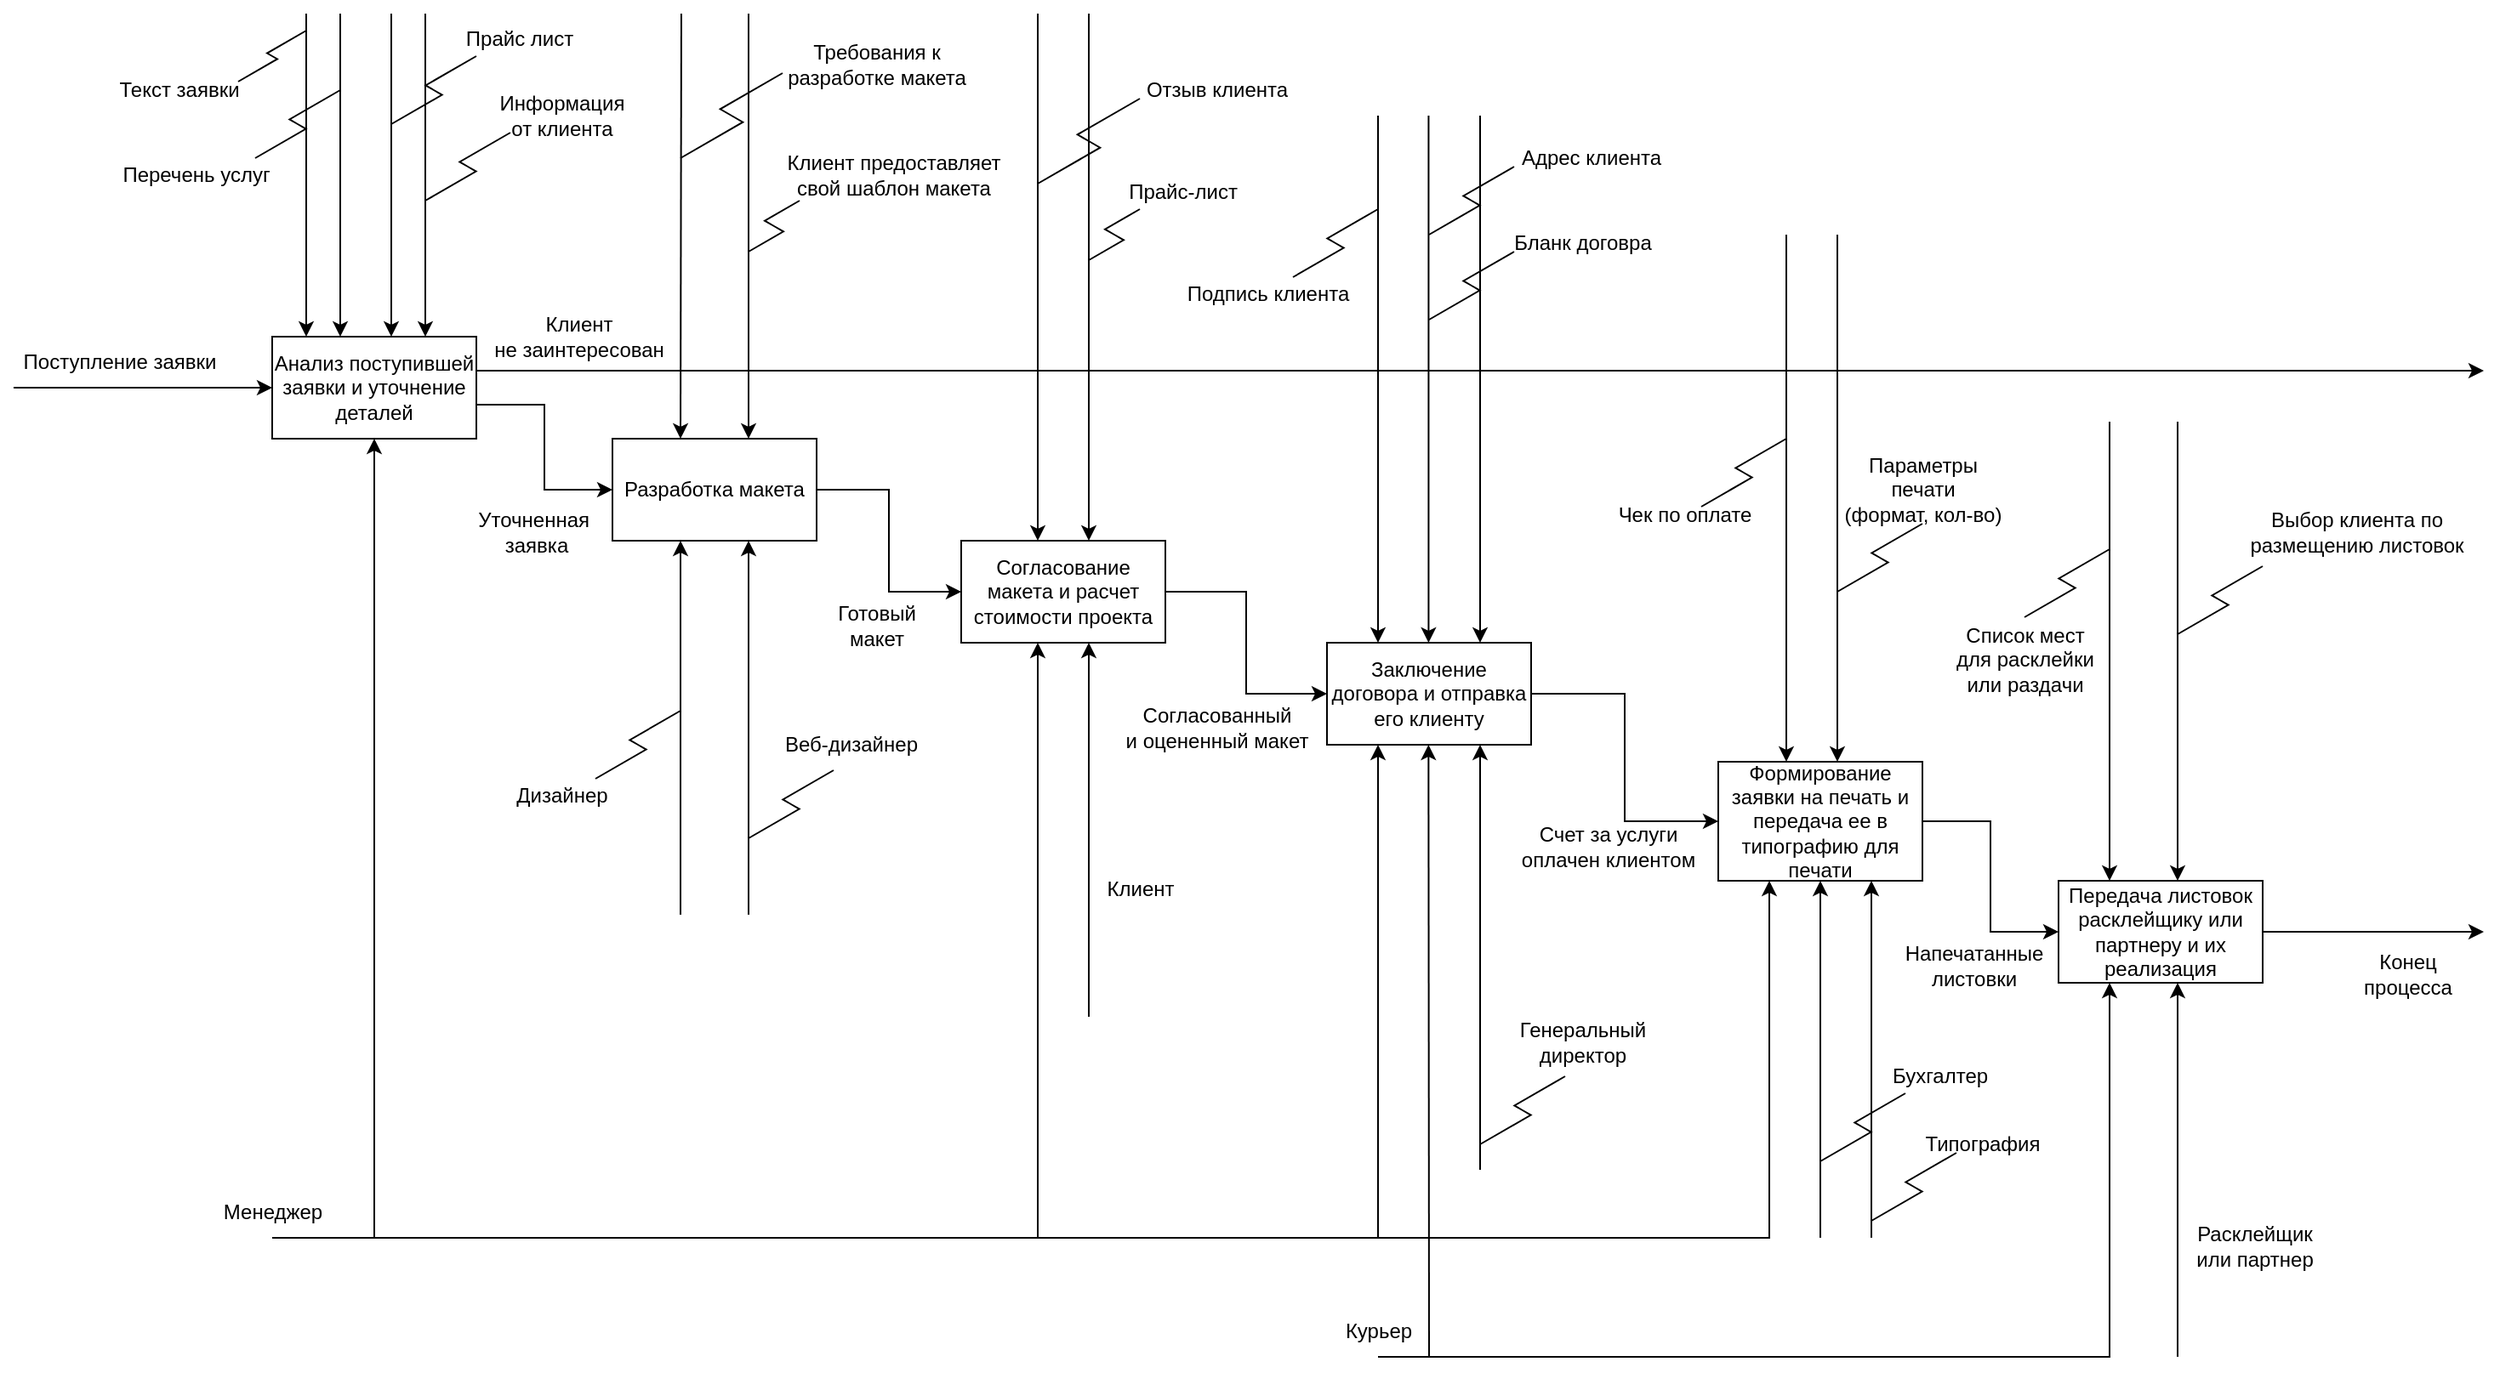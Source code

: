 <mxfile version="20.5.1" type="github">
  <diagram id="Z3YpefpALJKiG02oCOf4" name="Страница 1">
    <mxGraphModel dx="2462" dy="1114" grid="1" gridSize="10" guides="1" tooltips="1" connect="1" arrows="1" fold="1" page="0" pageScale="1" pageWidth="827" pageHeight="1169" background="none" math="0" shadow="0">
      <root>
        <mxCell id="0" />
        <mxCell id="1" parent="0" />
        <mxCell id="GA9Ji7znZBDUHj4Bno0P-64" style="edgeStyle=orthogonalEdgeStyle;rounded=0;orthogonalLoop=1;jettySize=auto;html=1;entryX=0;entryY=0.5;entryDx=0;entryDy=0;" edge="1" parent="1" source="_HBrN63vwbaxgo4OwAKq-1" target="_HBrN63vwbaxgo4OwAKq-31">
          <mxGeometry relative="1" as="geometry">
            <Array as="points">
              <mxPoint x="260" y="310" />
              <mxPoint x="260" y="360" />
            </Array>
          </mxGeometry>
        </mxCell>
        <mxCell id="_HBrN63vwbaxgo4OwAKq-1" value="Анализ поступившей заявки и уточнение деталей" style="rounded=0;whiteSpace=wrap;html=1;" parent="1" vertex="1">
          <mxGeometry x="100" y="270" width="120" height="60" as="geometry" />
        </mxCell>
        <mxCell id="_HBrN63vwbaxgo4OwAKq-2" value="" style="endArrow=classic;html=1;rounded=0;entryX=0.5;entryY=1;entryDx=0;entryDy=0;" parent="1" target="_HBrN63vwbaxgo4OwAKq-1" edge="1">
          <mxGeometry width="50" height="50" relative="1" as="geometry">
            <mxPoint x="160" y="800" as="sourcePoint" />
            <mxPoint x="170" y="500" as="targetPoint" />
          </mxGeometry>
        </mxCell>
        <mxCell id="_HBrN63vwbaxgo4OwAKq-3" value="Менеджер" style="text;html=1;align=center;verticalAlign=middle;resizable=0;points=[];autosize=1;strokeColor=none;fillColor=none;" parent="1" vertex="1">
          <mxGeometry x="60" y="770" width="80" height="30" as="geometry" />
        </mxCell>
        <mxCell id="_HBrN63vwbaxgo4OwAKq-4" value="" style="endArrow=classic;html=1;rounded=0;entryX=0;entryY=0.5;entryDx=0;entryDy=0;" parent="1" target="_HBrN63vwbaxgo4OwAKq-1" edge="1">
          <mxGeometry width="50" height="50" relative="1" as="geometry">
            <mxPoint x="-52" y="300" as="sourcePoint" />
            <mxPoint x="120" y="340" as="targetPoint" />
          </mxGeometry>
        </mxCell>
        <mxCell id="_HBrN63vwbaxgo4OwAKq-7" value="Поступление заявки" style="text;html=1;align=center;verticalAlign=middle;resizable=0;points=[];autosize=1;strokeColor=none;fillColor=none;" parent="1" vertex="1">
          <mxGeometry x="-60" y="270" width="140" height="30" as="geometry" />
        </mxCell>
        <mxCell id="_HBrN63vwbaxgo4OwAKq-10" value="Текст заявки" style="text;html=1;align=center;verticalAlign=middle;resizable=0;points=[];autosize=1;strokeColor=none;fillColor=none;" parent="1" vertex="1">
          <mxGeometry y="110" width="90" height="30" as="geometry" />
        </mxCell>
        <mxCell id="_HBrN63vwbaxgo4OwAKq-11" value="" style="endArrow=classic;html=1;rounded=0;entryX=0.25;entryY=0;entryDx=0;entryDy=0;" parent="1" edge="1">
          <mxGeometry width="50" height="50" relative="1" as="geometry">
            <mxPoint x="120" y="80" as="sourcePoint" />
            <mxPoint x="120" y="270" as="targetPoint" />
          </mxGeometry>
        </mxCell>
        <mxCell id="_HBrN63vwbaxgo4OwAKq-12" value="" style="endArrow=classic;html=1;rounded=0;entryX=0.25;entryY=0;entryDx=0;entryDy=0;" parent="1" edge="1">
          <mxGeometry x="-0.474" y="50" width="50" height="50" relative="1" as="geometry">
            <mxPoint x="140" y="80" as="sourcePoint" />
            <mxPoint x="140" y="270" as="targetPoint" />
            <mxPoint as="offset" />
          </mxGeometry>
        </mxCell>
        <mxCell id="_HBrN63vwbaxgo4OwAKq-13" value="" style="edgeStyle=isometricEdgeStyle;endArrow=none;html=1;rounded=0;" parent="1" edge="1">
          <mxGeometry x="0.524" y="42" width="50" height="100" relative="1" as="geometry">
            <mxPoint x="80" y="120" as="sourcePoint" />
            <mxPoint x="120" y="90" as="targetPoint" />
            <mxPoint as="offset" />
          </mxGeometry>
        </mxCell>
        <mxCell id="_HBrN63vwbaxgo4OwAKq-15" value="" style="edgeStyle=isometricEdgeStyle;endArrow=none;html=1;rounded=0;" parent="1" edge="1">
          <mxGeometry x="0.524" y="42" width="50" height="100" relative="1" as="geometry">
            <mxPoint x="90" y="165" as="sourcePoint" />
            <mxPoint x="140" y="125" as="targetPoint" />
            <mxPoint as="offset" />
          </mxGeometry>
        </mxCell>
        <mxCell id="_HBrN63vwbaxgo4OwAKq-16" value="Перечень услуг" style="text;html=1;align=center;verticalAlign=middle;resizable=0;points=[];autosize=1;strokeColor=none;fillColor=none;" parent="1" vertex="1">
          <mxGeometry y="160" width="110" height="30" as="geometry" />
        </mxCell>
        <mxCell id="_HBrN63vwbaxgo4OwAKq-17" value="" style="edgeStyle=isometricEdgeStyle;endArrow=none;html=1;rounded=0;" parent="1" edge="1">
          <mxGeometry x="0.524" y="42" width="50" height="100" relative="1" as="geometry">
            <mxPoint x="170" y="145" as="sourcePoint" />
            <mxPoint x="220" y="105" as="targetPoint" />
            <mxPoint as="offset" />
          </mxGeometry>
        </mxCell>
        <mxCell id="_HBrN63vwbaxgo4OwAKq-18" value="Прайс лист" style="text;html=1;align=center;verticalAlign=middle;resizable=0;points=[];autosize=1;strokeColor=none;fillColor=none;" parent="1" vertex="1">
          <mxGeometry x="200" y="80" width="90" height="30" as="geometry" />
        </mxCell>
        <mxCell id="_HBrN63vwbaxgo4OwAKq-22" value="" style="endArrow=classic;html=1;rounded=0;" parent="1" edge="1">
          <mxGeometry width="50" height="50" relative="1" as="geometry">
            <mxPoint x="220" y="290" as="sourcePoint" />
            <mxPoint x="1400" y="290" as="targetPoint" />
          </mxGeometry>
        </mxCell>
        <mxCell id="_HBrN63vwbaxgo4OwAKq-23" value="Клиент &lt;br&gt;не заинтересован" style="text;html=1;align=center;verticalAlign=middle;resizable=0;points=[];autosize=1;strokeColor=none;fillColor=none;" parent="1" vertex="1">
          <mxGeometry x="220" y="250" width="120" height="40" as="geometry" />
        </mxCell>
        <mxCell id="_HBrN63vwbaxgo4OwAKq-47" style="edgeStyle=orthogonalEdgeStyle;rounded=0;orthogonalLoop=1;jettySize=auto;html=1;entryX=0;entryY=0.5;entryDx=0;entryDy=0;" parent="1" source="_HBrN63vwbaxgo4OwAKq-31" target="_HBrN63vwbaxgo4OwAKq-46" edge="1">
          <mxGeometry relative="1" as="geometry" />
        </mxCell>
        <mxCell id="_HBrN63vwbaxgo4OwAKq-31" value="Разработка макета" style="rounded=0;whiteSpace=wrap;html=1;" parent="1" vertex="1">
          <mxGeometry x="300" y="330" width="120" height="60" as="geometry" />
        </mxCell>
        <mxCell id="_HBrN63vwbaxgo4OwAKq-34" value="" style="endArrow=classic;html=1;rounded=0;entryX=0.25;entryY=0;entryDx=0;entryDy=0;" parent="1" edge="1">
          <mxGeometry x="-0.474" y="50" width="50" height="50" relative="1" as="geometry">
            <mxPoint x="340.48" y="80" as="sourcePoint" />
            <mxPoint x="340" y="330" as="targetPoint" />
            <mxPoint as="offset" />
          </mxGeometry>
        </mxCell>
        <mxCell id="_HBrN63vwbaxgo4OwAKq-36" value="Информация &lt;br&gt;от клиента" style="text;html=1;align=center;verticalAlign=middle;resizable=0;points=[];autosize=1;strokeColor=none;fillColor=none;" parent="1" vertex="1">
          <mxGeometry x="220" y="120" width="100" height="40" as="geometry" />
        </mxCell>
        <mxCell id="_HBrN63vwbaxgo4OwAKq-38" value="Требования к &lt;br&gt;разработке макета" style="text;html=1;align=center;verticalAlign=middle;resizable=0;points=[];autosize=1;strokeColor=none;fillColor=none;" parent="1" vertex="1">
          <mxGeometry x="390" y="90" width="130" height="40" as="geometry" />
        </mxCell>
        <mxCell id="_HBrN63vwbaxgo4OwAKq-41" value="" style="edgeStyle=isometricEdgeStyle;endArrow=none;html=1;rounded=0;" parent="1" edge="1">
          <mxGeometry x="0.524" y="42" width="50" height="100" relative="1" as="geometry">
            <mxPoint x="340" y="165" as="sourcePoint" />
            <mxPoint x="400" y="115" as="targetPoint" />
            <mxPoint as="offset" />
          </mxGeometry>
        </mxCell>
        <mxCell id="_HBrN63vwbaxgo4OwAKq-42" value="Клиент предоставляет &lt;br&gt;свой шаблон макета" style="text;html=1;align=center;verticalAlign=middle;resizable=0;points=[];autosize=1;strokeColor=none;fillColor=none;" parent="1" vertex="1">
          <mxGeometry x="390" y="155" width="150" height="40" as="geometry" />
        </mxCell>
        <mxCell id="_HBrN63vwbaxgo4OwAKq-44" value="Дизайнер" style="text;html=1;align=center;verticalAlign=middle;resizable=0;points=[];autosize=1;strokeColor=none;fillColor=none;" parent="1" vertex="1">
          <mxGeometry x="230" y="525" width="80" height="30" as="geometry" />
        </mxCell>
        <mxCell id="_HBrN63vwbaxgo4OwAKq-45" value="" style="endArrow=classic;html=1;rounded=0;entryX=0.5;entryY=1;entryDx=0;entryDy=0;" parent="1" edge="1">
          <mxGeometry width="50" height="50" relative="1" as="geometry">
            <mxPoint x="340" y="610" as="sourcePoint" />
            <mxPoint x="340" y="390" as="targetPoint" />
          </mxGeometry>
        </mxCell>
        <mxCell id="GA9Ji7znZBDUHj4Bno0P-71" style="edgeStyle=orthogonalEdgeStyle;rounded=0;orthogonalLoop=1;jettySize=auto;html=1;entryX=0;entryY=0.5;entryDx=0;entryDy=0;" edge="1" parent="1" source="_HBrN63vwbaxgo4OwAKq-46" target="_HBrN63vwbaxgo4OwAKq-65">
          <mxGeometry relative="1" as="geometry" />
        </mxCell>
        <mxCell id="_HBrN63vwbaxgo4OwAKq-46" value="Согласование макета и расчет стоимости проекта" style="rounded=0;whiteSpace=wrap;html=1;" parent="1" vertex="1">
          <mxGeometry x="505" y="390" width="120" height="60" as="geometry" />
        </mxCell>
        <mxCell id="_HBrN63vwbaxgo4OwAKq-48" value="Готовый&lt;br&gt;макет" style="text;html=1;align=center;verticalAlign=middle;resizable=0;points=[];autosize=1;strokeColor=none;fillColor=none;" parent="1" vertex="1">
          <mxGeometry x="420" y="420" width="70" height="40" as="geometry" />
        </mxCell>
        <mxCell id="_HBrN63vwbaxgo4OwAKq-49" value="" style="endArrow=classic;html=1;rounded=0;entryX=0.5;entryY=1;entryDx=0;entryDy=0;" parent="1" edge="1">
          <mxGeometry width="50" height="50" relative="1" as="geometry">
            <mxPoint x="100" y="800" as="sourcePoint" />
            <mxPoint x="550" y="450" as="targetPoint" />
            <Array as="points">
              <mxPoint x="550" y="800" />
            </Array>
          </mxGeometry>
        </mxCell>
        <mxCell id="_HBrN63vwbaxgo4OwAKq-50" value="" style="endArrow=classic;html=1;rounded=0;entryX=0.5;entryY=1;entryDx=0;entryDy=0;" parent="1" edge="1">
          <mxGeometry width="50" height="50" relative="1" as="geometry">
            <mxPoint x="580" y="670" as="sourcePoint" />
            <mxPoint x="580" y="450" as="targetPoint" />
          </mxGeometry>
        </mxCell>
        <mxCell id="_HBrN63vwbaxgo4OwAKq-52" value="Клиент" style="text;html=1;align=center;verticalAlign=middle;resizable=0;points=[];autosize=1;strokeColor=none;fillColor=none;" parent="1" vertex="1">
          <mxGeometry x="580" y="580" width="60" height="30" as="geometry" />
        </mxCell>
        <mxCell id="_HBrN63vwbaxgo4OwAKq-53" value="" style="endArrow=classic;html=1;rounded=0;entryX=0.25;entryY=0;entryDx=0;entryDy=0;" parent="1" edge="1">
          <mxGeometry x="-0.474" y="50" width="50" height="50" relative="1" as="geometry">
            <mxPoint x="380" y="80" as="sourcePoint" />
            <mxPoint x="380" y="330" as="targetPoint" />
            <mxPoint as="offset" />
          </mxGeometry>
        </mxCell>
        <mxCell id="_HBrN63vwbaxgo4OwAKq-54" value="" style="endArrow=classic;html=1;rounded=0;entryX=0.25;entryY=0;entryDx=0;entryDy=0;" parent="1" edge="1">
          <mxGeometry x="-0.474" y="50" width="50" height="50" relative="1" as="geometry">
            <mxPoint x="550" y="80" as="sourcePoint" />
            <mxPoint x="550" y="390" as="targetPoint" />
            <mxPoint as="offset" />
          </mxGeometry>
        </mxCell>
        <mxCell id="_HBrN63vwbaxgo4OwAKq-56" value="Отзыв клиента" style="text;html=1;align=center;verticalAlign=middle;resizable=0;points=[];autosize=1;strokeColor=none;fillColor=none;" parent="1" vertex="1">
          <mxGeometry x="600" y="110" width="110" height="30" as="geometry" />
        </mxCell>
        <mxCell id="_HBrN63vwbaxgo4OwAKq-59" value="Согласованный&lt;br&gt;и оцененный макет" style="text;html=1;align=center;verticalAlign=middle;resizable=0;points=[];autosize=1;strokeColor=none;fillColor=none;" parent="1" vertex="1">
          <mxGeometry x="590" y="480" width="130" height="40" as="geometry" />
        </mxCell>
        <mxCell id="_HBrN63vwbaxgo4OwAKq-62" value="" style="endArrow=classic;html=1;rounded=0;entryX=0.25;entryY=0;entryDx=0;entryDy=0;" parent="1" edge="1">
          <mxGeometry x="-0.474" y="50" width="50" height="50" relative="1" as="geometry">
            <mxPoint x="580" y="80" as="sourcePoint" />
            <mxPoint x="580" y="390" as="targetPoint" />
            <mxPoint as="offset" />
          </mxGeometry>
        </mxCell>
        <mxCell id="_HBrN63vwbaxgo4OwAKq-64" value="Прайс-лист" style="text;html=1;align=center;verticalAlign=middle;resizable=0;points=[];autosize=1;strokeColor=none;fillColor=none;" parent="1" vertex="1">
          <mxGeometry x="590" y="170" width="90" height="30" as="geometry" />
        </mxCell>
        <mxCell id="GA9Ji7znZBDUHj4Bno0P-77" style="edgeStyle=orthogonalEdgeStyle;rounded=0;orthogonalLoop=1;jettySize=auto;html=1;entryX=0;entryY=0.5;entryDx=0;entryDy=0;" edge="1" parent="1" source="_HBrN63vwbaxgo4OwAKq-65" target="GA9Ji7znZBDUHj4Bno0P-33">
          <mxGeometry relative="1" as="geometry" />
        </mxCell>
        <mxCell id="_HBrN63vwbaxgo4OwAKq-65" value="Заключение договора и отправка его клиенту" style="rounded=0;whiteSpace=wrap;html=1;" parent="1" vertex="1">
          <mxGeometry x="720" y="450" width="120" height="60" as="geometry" />
        </mxCell>
        <mxCell id="_HBrN63vwbaxgo4OwAKq-68" value="" style="endArrow=classic;html=1;rounded=0;entryX=0.25;entryY=0;entryDx=0;entryDy=0;" parent="1" edge="1">
          <mxGeometry x="-0.474" y="50" width="50" height="50" relative="1" as="geometry">
            <mxPoint x="750" y="140" as="sourcePoint" />
            <mxPoint x="750" y="450" as="targetPoint" />
            <mxPoint as="offset" />
          </mxGeometry>
        </mxCell>
        <mxCell id="_HBrN63vwbaxgo4OwAKq-69" value="Подпись клиента" style="text;html=1;align=center;verticalAlign=middle;resizable=0;points=[];autosize=1;strokeColor=none;fillColor=none;" parent="1" vertex="1">
          <mxGeometry x="625" y="230" width="120" height="30" as="geometry" />
        </mxCell>
        <mxCell id="_HBrN63vwbaxgo4OwAKq-70" value="" style="endArrow=classic;html=1;rounded=0;entryX=0.5;entryY=1;entryDx=0;entryDy=0;" parent="1" edge="1">
          <mxGeometry width="50" height="50" relative="1" as="geometry">
            <mxPoint x="550" y="800" as="sourcePoint" />
            <mxPoint x="750.0" y="510" as="targetPoint" />
            <Array as="points">
              <mxPoint x="750" y="800" />
            </Array>
          </mxGeometry>
        </mxCell>
        <mxCell id="_HBrN63vwbaxgo4OwAKq-72" value="" style="endArrow=classic;html=1;rounded=0;entryX=0.5;entryY=1;entryDx=0;entryDy=0;" parent="1" edge="1">
          <mxGeometry width="50" height="50" relative="1" as="geometry">
            <mxPoint x="380" y="610" as="sourcePoint" />
            <mxPoint x="380" y="390" as="targetPoint" />
          </mxGeometry>
        </mxCell>
        <mxCell id="_HBrN63vwbaxgo4OwAKq-73" value="Веб-дизайнер" style="text;html=1;align=center;verticalAlign=middle;resizable=0;points=[];autosize=1;strokeColor=none;fillColor=none;" parent="1" vertex="1">
          <mxGeometry x="390" y="495" width="100" height="30" as="geometry" />
        </mxCell>
        <mxCell id="GA9Ji7znZBDUHj4Bno0P-1" value="" style="edgeStyle=isometricEdgeStyle;endArrow=none;html=1;rounded=0;" edge="1" parent="1">
          <mxGeometry x="0.524" y="42" width="50" height="100" relative="1" as="geometry">
            <mxPoint x="290" y="530" as="sourcePoint" />
            <mxPoint x="340" y="490" as="targetPoint" />
            <mxPoint as="offset" />
          </mxGeometry>
        </mxCell>
        <mxCell id="GA9Ji7znZBDUHj4Bno0P-2" value="" style="edgeStyle=isometricEdgeStyle;endArrow=none;html=1;rounded=0;" edge="1" parent="1">
          <mxGeometry x="0.524" y="42" width="50" height="100" relative="1" as="geometry">
            <mxPoint x="380" y="565" as="sourcePoint" />
            <mxPoint x="430" y="525" as="targetPoint" />
            <mxPoint as="offset" />
          </mxGeometry>
        </mxCell>
        <mxCell id="GA9Ji7znZBDUHj4Bno0P-6" value="Генеральный&lt;br&gt;директор" style="text;html=1;align=center;verticalAlign=middle;resizable=0;points=[];autosize=1;strokeColor=none;fillColor=none;" vertex="1" parent="1">
          <mxGeometry x="820" y="665" width="100" height="40" as="geometry" />
        </mxCell>
        <mxCell id="GA9Ji7znZBDUHj4Bno0P-15" value="" style="endArrow=classic;html=1;rounded=0;entryX=0.5;entryY=1;entryDx=0;entryDy=0;" edge="1" parent="1">
          <mxGeometry width="50" height="50" relative="1" as="geometry">
            <mxPoint x="810" y="760" as="sourcePoint" />
            <mxPoint x="810" y="510" as="targetPoint" />
          </mxGeometry>
        </mxCell>
        <mxCell id="GA9Ji7znZBDUHj4Bno0P-16" value="Курьер" style="text;html=1;align=center;verticalAlign=middle;resizable=0;points=[];autosize=1;strokeColor=none;fillColor=none;" vertex="1" parent="1">
          <mxGeometry x="720" y="840" width="60" height="30" as="geometry" />
        </mxCell>
        <mxCell id="GA9Ji7znZBDUHj4Bno0P-17" value="" style="endArrow=classic;html=1;rounded=0;entryX=0.25;entryY=0;entryDx=0;entryDy=0;" edge="1" parent="1">
          <mxGeometry x="-0.474" y="50" width="50" height="50" relative="1" as="geometry">
            <mxPoint x="779.72" y="140" as="sourcePoint" />
            <mxPoint x="779.72" y="450" as="targetPoint" />
            <mxPoint as="offset" />
          </mxGeometry>
        </mxCell>
        <mxCell id="GA9Ji7znZBDUHj4Bno0P-18" value="Бланк договра" style="text;html=1;align=center;verticalAlign=middle;resizable=0;points=[];autosize=1;strokeColor=none;fillColor=none;" vertex="1" parent="1">
          <mxGeometry x="820" y="200" width="100" height="30" as="geometry" />
        </mxCell>
        <mxCell id="GA9Ji7znZBDUHj4Bno0P-19" value="" style="edgeStyle=isometricEdgeStyle;endArrow=none;html=1;rounded=0;" edge="1" parent="1">
          <mxGeometry x="0.524" y="42" width="50" height="100" relative="1" as="geometry">
            <mxPoint x="700" y="235" as="sourcePoint" />
            <mxPoint x="750" y="195" as="targetPoint" />
            <mxPoint as="offset" />
          </mxGeometry>
        </mxCell>
        <mxCell id="GA9Ji7znZBDUHj4Bno0P-20" value="" style="edgeStyle=isometricEdgeStyle;endArrow=none;html=1;rounded=0;" edge="1" parent="1">
          <mxGeometry x="0.524" y="42" width="50" height="100" relative="1" as="geometry">
            <mxPoint x="780" y="260" as="sourcePoint" />
            <mxPoint x="830" y="220" as="targetPoint" />
            <mxPoint as="offset" />
          </mxGeometry>
        </mxCell>
        <mxCell id="GA9Ji7znZBDUHj4Bno0P-21" value="" style="endArrow=classic;html=1;rounded=0;entryX=0.25;entryY=0;entryDx=0;entryDy=0;" edge="1" parent="1">
          <mxGeometry x="-0.474" y="50" width="50" height="50" relative="1" as="geometry">
            <mxPoint x="810.0" y="140" as="sourcePoint" />
            <mxPoint x="810.0" y="450" as="targetPoint" />
            <mxPoint as="offset" />
          </mxGeometry>
        </mxCell>
        <mxCell id="GA9Ji7znZBDUHj4Bno0P-26" value="" style="endArrow=classic;html=1;rounded=0;entryX=0.5;entryY=1;entryDx=0;entryDy=0;" edge="1" parent="1">
          <mxGeometry width="50" height="50" relative="1" as="geometry">
            <mxPoint x="750" y="800" as="sourcePoint" />
            <mxPoint x="980.0" y="590" as="targetPoint" />
            <Array as="points">
              <mxPoint x="980" y="800" />
            </Array>
          </mxGeometry>
        </mxCell>
        <mxCell id="GA9Ji7znZBDUHj4Bno0P-28" value="" style="endArrow=classic;html=1;rounded=0;entryX=0.25;entryY=0;entryDx=0;entryDy=0;" edge="1" parent="1">
          <mxGeometry x="-0.474" y="50" width="50" height="50" relative="1" as="geometry">
            <mxPoint x="990.0" y="210" as="sourcePoint" />
            <mxPoint x="990.0" y="520" as="targetPoint" />
            <mxPoint as="offset" />
          </mxGeometry>
        </mxCell>
        <mxCell id="GA9Ji7znZBDUHj4Bno0P-29" value="Чек по оплате" style="text;html=1;align=center;verticalAlign=middle;resizable=0;points=[];autosize=1;strokeColor=none;fillColor=none;" vertex="1" parent="1">
          <mxGeometry x="880.0" y="360" width="100" height="30" as="geometry" />
        </mxCell>
        <mxCell id="GA9Ji7znZBDUHj4Bno0P-31" value="Бухгалтер" style="text;html=1;align=center;verticalAlign=middle;resizable=0;points=[];autosize=1;strokeColor=none;fillColor=none;" vertex="1" parent="1">
          <mxGeometry x="1040" y="690" width="80" height="30" as="geometry" />
        </mxCell>
        <mxCell id="GA9Ji7znZBDUHj4Bno0P-32" value="Счет за услуги&lt;br&gt;оплачен клиентом" style="text;html=1;align=center;verticalAlign=middle;resizable=0;points=[];autosize=1;strokeColor=none;fillColor=none;" vertex="1" parent="1">
          <mxGeometry x="820" y="550" width="130" height="40" as="geometry" />
        </mxCell>
        <mxCell id="GA9Ji7znZBDUHj4Bno0P-81" style="edgeStyle=orthogonalEdgeStyle;rounded=0;orthogonalLoop=1;jettySize=auto;html=1;entryX=0;entryY=0.5;entryDx=0;entryDy=0;" edge="1" parent="1" source="GA9Ji7znZBDUHj4Bno0P-33" target="GA9Ji7znZBDUHj4Bno0P-46">
          <mxGeometry relative="1" as="geometry" />
        </mxCell>
        <mxCell id="GA9Ji7znZBDUHj4Bno0P-33" value="Формирование заявки на печать и передача ее в типографию для печати" style="rounded=0;whiteSpace=wrap;html=1;" vertex="1" parent="1">
          <mxGeometry x="950" y="520" width="120" height="70" as="geometry" />
        </mxCell>
        <mxCell id="GA9Ji7znZBDUHj4Bno0P-37" value="" style="endArrow=classic;html=1;rounded=0;entryX=0.5;entryY=1;entryDx=0;entryDy=0;" edge="1" parent="1">
          <mxGeometry width="50" height="50" relative="1" as="geometry">
            <mxPoint x="1010" y="800" as="sourcePoint" />
            <mxPoint x="1010" y="590" as="targetPoint" />
          </mxGeometry>
        </mxCell>
        <mxCell id="GA9Ji7znZBDUHj4Bno0P-39" value="Параметры &lt;br&gt;печати&lt;br&gt;(формат, кол-во)" style="text;html=1;align=center;verticalAlign=middle;resizable=0;points=[];autosize=1;strokeColor=none;fillColor=none;" vertex="1" parent="1">
          <mxGeometry x="1010.0" y="330" width="120" height="60" as="geometry" />
        </mxCell>
        <mxCell id="GA9Ji7znZBDUHj4Bno0P-44" value="" style="endArrow=classic;html=1;rounded=0;entryX=0.5;entryY=1;entryDx=0;entryDy=0;" edge="1" parent="1">
          <mxGeometry width="50" height="50" relative="1" as="geometry">
            <mxPoint x="1040" y="800" as="sourcePoint" />
            <mxPoint x="1040.0" y="590" as="targetPoint" />
          </mxGeometry>
        </mxCell>
        <mxCell id="GA9Ji7znZBDUHj4Bno0P-45" value="Типография" style="text;html=1;align=center;verticalAlign=middle;resizable=0;points=[];autosize=1;strokeColor=none;fillColor=none;" vertex="1" parent="1">
          <mxGeometry x="1060" y="730" width="90" height="30" as="geometry" />
        </mxCell>
        <mxCell id="GA9Ji7znZBDUHj4Bno0P-87" style="edgeStyle=orthogonalEdgeStyle;rounded=0;orthogonalLoop=1;jettySize=auto;html=1;" edge="1" parent="1" source="GA9Ji7znZBDUHj4Bno0P-46">
          <mxGeometry relative="1" as="geometry">
            <mxPoint x="1400" y="620" as="targetPoint" />
          </mxGeometry>
        </mxCell>
        <mxCell id="GA9Ji7znZBDUHj4Bno0P-46" value="Передача листовок расклейщику или партнеру и их реализация" style="rounded=0;whiteSpace=wrap;html=1;" vertex="1" parent="1">
          <mxGeometry x="1150" y="590" width="120" height="60" as="geometry" />
        </mxCell>
        <mxCell id="GA9Ji7znZBDUHj4Bno0P-48" value="" style="endArrow=classic;html=1;rounded=0;entryX=0.5;entryY=1;entryDx=0;entryDy=0;" edge="1" parent="1">
          <mxGeometry width="50" height="50" relative="1" as="geometry">
            <mxPoint x="750" y="870" as="sourcePoint" />
            <mxPoint x="1180.0" y="650" as="targetPoint" />
            <Array as="points">
              <mxPoint x="1180" y="870" />
            </Array>
          </mxGeometry>
        </mxCell>
        <mxCell id="GA9Ji7znZBDUHj4Bno0P-52" value="" style="endArrow=classic;html=1;rounded=0;entryX=0.25;entryY=0;entryDx=0;entryDy=0;" edge="1" parent="1">
          <mxGeometry x="-0.474" y="50" width="50" height="50" relative="1" as="geometry">
            <mxPoint x="1180" y="320" as="sourcePoint" />
            <mxPoint x="1180.0" y="590" as="targetPoint" />
            <mxPoint as="offset" />
            <Array as="points" />
          </mxGeometry>
        </mxCell>
        <mxCell id="GA9Ji7znZBDUHj4Bno0P-53" value="Выбор клиента по &lt;br&gt;размещению листовок" style="text;html=1;align=center;verticalAlign=middle;resizable=0;points=[];autosize=1;strokeColor=none;fillColor=none;" vertex="1" parent="1">
          <mxGeometry x="1250" y="365" width="150" height="40" as="geometry" />
        </mxCell>
        <mxCell id="GA9Ji7znZBDUHj4Bno0P-56" value="Напечатанные&lt;br&gt;листовки" style="text;html=1;align=center;verticalAlign=middle;resizable=0;points=[];autosize=1;strokeColor=none;fillColor=none;" vertex="1" parent="1">
          <mxGeometry x="1050" y="620" width="100" height="40" as="geometry" />
        </mxCell>
        <mxCell id="GA9Ji7znZBDUHj4Bno0P-57" value="" style="endArrow=classic;html=1;rounded=0;entryX=0.25;entryY=0;entryDx=0;entryDy=0;" edge="1" parent="1">
          <mxGeometry x="-0.474" y="50" width="50" height="50" relative="1" as="geometry">
            <mxPoint x="1220" y="320" as="sourcePoint" />
            <mxPoint x="1220.0" y="590" as="targetPoint" />
            <mxPoint as="offset" />
            <Array as="points" />
          </mxGeometry>
        </mxCell>
        <mxCell id="GA9Ji7znZBDUHj4Bno0P-58" value="Список мест&lt;br&gt;для расклейки &lt;br&gt;или раздачи" style="text;html=1;align=center;verticalAlign=middle;resizable=0;points=[];autosize=1;strokeColor=none;fillColor=none;" vertex="1" parent="1">
          <mxGeometry x="1080" y="430" width="100" height="60" as="geometry" />
        </mxCell>
        <mxCell id="GA9Ji7znZBDUHj4Bno0P-59" value="" style="endArrow=classic;html=1;rounded=0;entryX=0.5;entryY=1;entryDx=0;entryDy=0;" edge="1" parent="1">
          <mxGeometry width="50" height="50" relative="1" as="geometry">
            <mxPoint x="1220.0" y="870" as="sourcePoint" />
            <mxPoint x="1220.0" y="650" as="targetPoint" />
          </mxGeometry>
        </mxCell>
        <mxCell id="GA9Ji7znZBDUHj4Bno0P-60" value="Расклейщик&lt;br&gt;или партнер" style="text;html=1;align=center;verticalAlign=middle;resizable=0;points=[];autosize=1;strokeColor=none;fillColor=none;" vertex="1" parent="1">
          <mxGeometry x="1220" y="785" width="90" height="40" as="geometry" />
        </mxCell>
        <mxCell id="GA9Ji7znZBDUHj4Bno0P-61" value="" style="endArrow=classic;html=1;rounded=0;entryX=0.25;entryY=0;entryDx=0;entryDy=0;" edge="1" parent="1">
          <mxGeometry x="-0.474" y="50" width="50" height="50" relative="1" as="geometry">
            <mxPoint x="170" y="80" as="sourcePoint" />
            <mxPoint x="170" y="270" as="targetPoint" />
            <mxPoint as="offset" />
          </mxGeometry>
        </mxCell>
        <mxCell id="GA9Ji7znZBDUHj4Bno0P-62" value="" style="endArrow=classic;html=1;rounded=0;entryX=0.25;entryY=0;entryDx=0;entryDy=0;" edge="1" parent="1">
          <mxGeometry x="-0.474" y="50" width="50" height="50" relative="1" as="geometry">
            <mxPoint x="190" y="80" as="sourcePoint" />
            <mxPoint x="190" y="270" as="targetPoint" />
            <mxPoint as="offset" />
          </mxGeometry>
        </mxCell>
        <mxCell id="GA9Ji7znZBDUHj4Bno0P-63" value="" style="edgeStyle=isometricEdgeStyle;endArrow=none;html=1;rounded=0;" edge="1" parent="1">
          <mxGeometry x="0.524" y="42" width="50" height="100" relative="1" as="geometry">
            <mxPoint x="190" y="190" as="sourcePoint" />
            <mxPoint x="240" y="150" as="targetPoint" />
            <mxPoint as="offset" />
          </mxGeometry>
        </mxCell>
        <mxCell id="GA9Ji7znZBDUHj4Bno0P-65" value="Уточненная&amp;nbsp;&lt;br&gt;заявка" style="text;html=1;align=center;verticalAlign=middle;resizable=0;points=[];autosize=1;strokeColor=none;fillColor=none;" vertex="1" parent="1">
          <mxGeometry x="210" y="365" width="90" height="40" as="geometry" />
        </mxCell>
        <mxCell id="GA9Ji7znZBDUHj4Bno0P-67" value="" style="edgeStyle=isometricEdgeStyle;endArrow=none;html=1;rounded=0;" edge="1" parent="1">
          <mxGeometry x="0.524" y="42" width="50" height="100" relative="1" as="geometry">
            <mxPoint x="380" y="220" as="sourcePoint" />
            <mxPoint x="410" y="190" as="targetPoint" />
            <mxPoint as="offset" />
          </mxGeometry>
        </mxCell>
        <mxCell id="GA9Ji7znZBDUHj4Bno0P-69" value="" style="edgeStyle=isometricEdgeStyle;endArrow=none;html=1;rounded=0;" edge="1" parent="1">
          <mxGeometry x="0.524" y="42" width="50" height="100" relative="1" as="geometry">
            <mxPoint x="550" y="180" as="sourcePoint" />
            <mxPoint x="610" y="130" as="targetPoint" />
            <mxPoint as="offset" />
          </mxGeometry>
        </mxCell>
        <mxCell id="GA9Ji7znZBDUHj4Bno0P-70" value="" style="edgeStyle=isometricEdgeStyle;endArrow=none;html=1;rounded=0;" edge="1" parent="1">
          <mxGeometry x="0.524" y="42" width="50" height="100" relative="1" as="geometry">
            <mxPoint x="580" y="225" as="sourcePoint" />
            <mxPoint x="610" y="195" as="targetPoint" />
            <mxPoint as="offset" />
          </mxGeometry>
        </mxCell>
        <mxCell id="GA9Ji7znZBDUHj4Bno0P-72" value="" style="endArrow=classic;html=1;rounded=0;entryX=0.5;entryY=1;entryDx=0;entryDy=0;" edge="1" parent="1">
          <mxGeometry width="50" height="50" relative="1" as="geometry">
            <mxPoint x="780" y="870" as="sourcePoint" />
            <mxPoint x="779.67" y="510" as="targetPoint" />
          </mxGeometry>
        </mxCell>
        <mxCell id="GA9Ji7znZBDUHj4Bno0P-73" value="" style="edgeStyle=isometricEdgeStyle;endArrow=none;html=1;rounded=0;" edge="1" parent="1">
          <mxGeometry x="0.524" y="42" width="50" height="100" relative="1" as="geometry">
            <mxPoint x="780" y="210" as="sourcePoint" />
            <mxPoint x="830" y="170" as="targetPoint" />
            <mxPoint as="offset" />
          </mxGeometry>
        </mxCell>
        <mxCell id="GA9Ji7znZBDUHj4Bno0P-74" value="Адрес клиента" style="text;html=1;align=center;verticalAlign=middle;resizable=0;points=[];autosize=1;strokeColor=none;fillColor=none;" vertex="1" parent="1">
          <mxGeometry x="820" y="150" width="110" height="30" as="geometry" />
        </mxCell>
        <mxCell id="GA9Ji7znZBDUHj4Bno0P-76" value="" style="edgeStyle=isometricEdgeStyle;endArrow=none;html=1;rounded=0;" edge="1" parent="1">
          <mxGeometry x="0.524" y="42" width="50" height="100" relative="1" as="geometry">
            <mxPoint x="810" y="745" as="sourcePoint" />
            <mxPoint x="860" y="705" as="targetPoint" />
            <mxPoint as="offset" />
          </mxGeometry>
        </mxCell>
        <mxCell id="GA9Ji7znZBDUHj4Bno0P-78" value="" style="endArrow=classic;html=1;rounded=0;entryX=0.25;entryY=0;entryDx=0;entryDy=0;" edge="1" parent="1">
          <mxGeometry x="-0.474" y="50" width="50" height="50" relative="1" as="geometry">
            <mxPoint x="1020.0" y="210" as="sourcePoint" />
            <mxPoint x="1020.0" y="520" as="targetPoint" />
            <mxPoint as="offset" />
          </mxGeometry>
        </mxCell>
        <mxCell id="GA9Ji7znZBDUHj4Bno0P-79" value="" style="edgeStyle=isometricEdgeStyle;endArrow=none;html=1;rounded=0;" edge="1" parent="1">
          <mxGeometry x="0.524" y="42" width="50" height="100" relative="1" as="geometry">
            <mxPoint x="1010" y="755" as="sourcePoint" />
            <mxPoint x="1060" y="715" as="targetPoint" />
            <mxPoint as="offset" />
          </mxGeometry>
        </mxCell>
        <mxCell id="GA9Ji7znZBDUHj4Bno0P-80" value="" style="edgeStyle=isometricEdgeStyle;endArrow=none;html=1;rounded=0;" edge="1" parent="1">
          <mxGeometry x="0.524" y="42" width="50" height="100" relative="1" as="geometry">
            <mxPoint x="1040" y="790" as="sourcePoint" />
            <mxPoint x="1090" y="750" as="targetPoint" />
            <mxPoint as="offset" />
          </mxGeometry>
        </mxCell>
        <mxCell id="GA9Ji7znZBDUHj4Bno0P-82" value="" style="edgeStyle=isometricEdgeStyle;endArrow=none;html=1;rounded=0;" edge="1" parent="1">
          <mxGeometry x="0.524" y="42" width="50" height="100" relative="1" as="geometry">
            <mxPoint x="940" y="370" as="sourcePoint" />
            <mxPoint x="990" y="330" as="targetPoint" />
            <mxPoint as="offset" />
          </mxGeometry>
        </mxCell>
        <mxCell id="GA9Ji7znZBDUHj4Bno0P-83" value="" style="edgeStyle=isometricEdgeStyle;endArrow=none;html=1;rounded=0;" edge="1" parent="1">
          <mxGeometry x="0.524" y="42" width="50" height="100" relative="1" as="geometry">
            <mxPoint x="1020" y="420" as="sourcePoint" />
            <mxPoint x="1070" y="380" as="targetPoint" />
            <mxPoint as="offset" />
          </mxGeometry>
        </mxCell>
        <mxCell id="GA9Ji7znZBDUHj4Bno0P-84" value="" style="edgeStyle=isometricEdgeStyle;endArrow=none;html=1;rounded=0;" edge="1" parent="1">
          <mxGeometry x="0.524" y="42" width="50" height="100" relative="1" as="geometry">
            <mxPoint x="1130" y="435" as="sourcePoint" />
            <mxPoint x="1180" y="395" as="targetPoint" />
            <mxPoint as="offset" />
          </mxGeometry>
        </mxCell>
        <mxCell id="GA9Ji7znZBDUHj4Bno0P-85" value="" style="edgeStyle=isometricEdgeStyle;endArrow=none;html=1;rounded=0;" edge="1" parent="1">
          <mxGeometry x="0.524" y="42" width="50" height="100" relative="1" as="geometry">
            <mxPoint x="1220" y="445" as="sourcePoint" />
            <mxPoint x="1270" y="405" as="targetPoint" />
            <mxPoint as="offset" />
          </mxGeometry>
        </mxCell>
        <mxCell id="GA9Ji7znZBDUHj4Bno0P-88" value="Конец&lt;br&gt;процесса" style="text;html=1;align=center;verticalAlign=middle;resizable=0;points=[];autosize=1;strokeColor=none;fillColor=none;" vertex="1" parent="1">
          <mxGeometry x="1315" y="625" width="80" height="40" as="geometry" />
        </mxCell>
      </root>
    </mxGraphModel>
  </diagram>
</mxfile>
